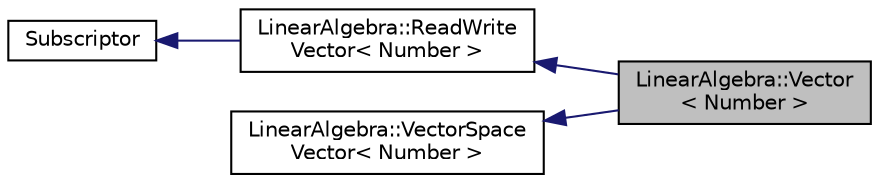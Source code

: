 digraph "LinearAlgebra::Vector&lt; Number &gt;"
{
 // LATEX_PDF_SIZE
  edge [fontname="Helvetica",fontsize="10",labelfontname="Helvetica",labelfontsize="10"];
  node [fontname="Helvetica",fontsize="10",shape=record];
  rankdir="LR";
  Node1 [label="LinearAlgebra::Vector\l\< Number \>",height=0.2,width=0.4,color="black", fillcolor="grey75", style="filled", fontcolor="black",tooltip=" "];
  Node2 -> Node1 [dir="back",color="midnightblue",fontsize="10",style="solid",fontname="Helvetica"];
  Node2 [label="LinearAlgebra::ReadWrite\lVector\< Number \>",height=0.2,width=0.4,color="black", fillcolor="white", style="filled",URL="$classLinearAlgebra_1_1ReadWriteVector.html",tooltip=" "];
  Node3 -> Node2 [dir="back",color="midnightblue",fontsize="10",style="solid",fontname="Helvetica"];
  Node3 [label="Subscriptor",height=0.2,width=0.4,color="black", fillcolor="white", style="filled",URL="$classSubscriptor.html",tooltip=" "];
  Node4 -> Node1 [dir="back",color="midnightblue",fontsize="10",style="solid",fontname="Helvetica"];
  Node4 [label="LinearAlgebra::VectorSpace\lVector\< Number \>",height=0.2,width=0.4,color="black", fillcolor="white", style="filled",URL="$classLinearAlgebra_1_1VectorSpaceVector.html",tooltip=" "];
}
